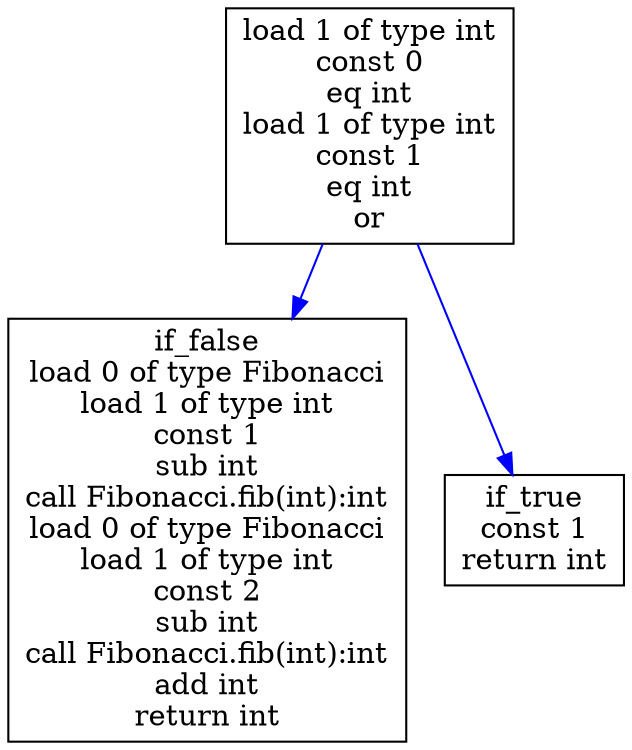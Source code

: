 digraph "Fibonacci.fib(int):int" {
size = "11,7.5";
codeblock_13 [ shape = box, label = "load 1 of type int\nconst 0\neq int\nload 1 of type int\nconst 1\neq int\nor"];
codeblock_12 [ shape = box, label = "if_false\nload 0 of type Fibonacci\nload 1 of type int\nconst 1\nsub int\ncall Fibonacci.fib(int):int\nload 0 of type Fibonacci\nload 1 of type int\nconst 2\nsub int\ncall Fibonacci.fib(int):int\nadd int\nreturn int"];
codeblock_13->codeblock_12 [color = blue label = "" fontsize = 8]
codeblock_11 [ shape = box, label = "if_true\nconst 1\nreturn int"];
codeblock_13->codeblock_11 [color = blue label = "" fontsize = 8]
}